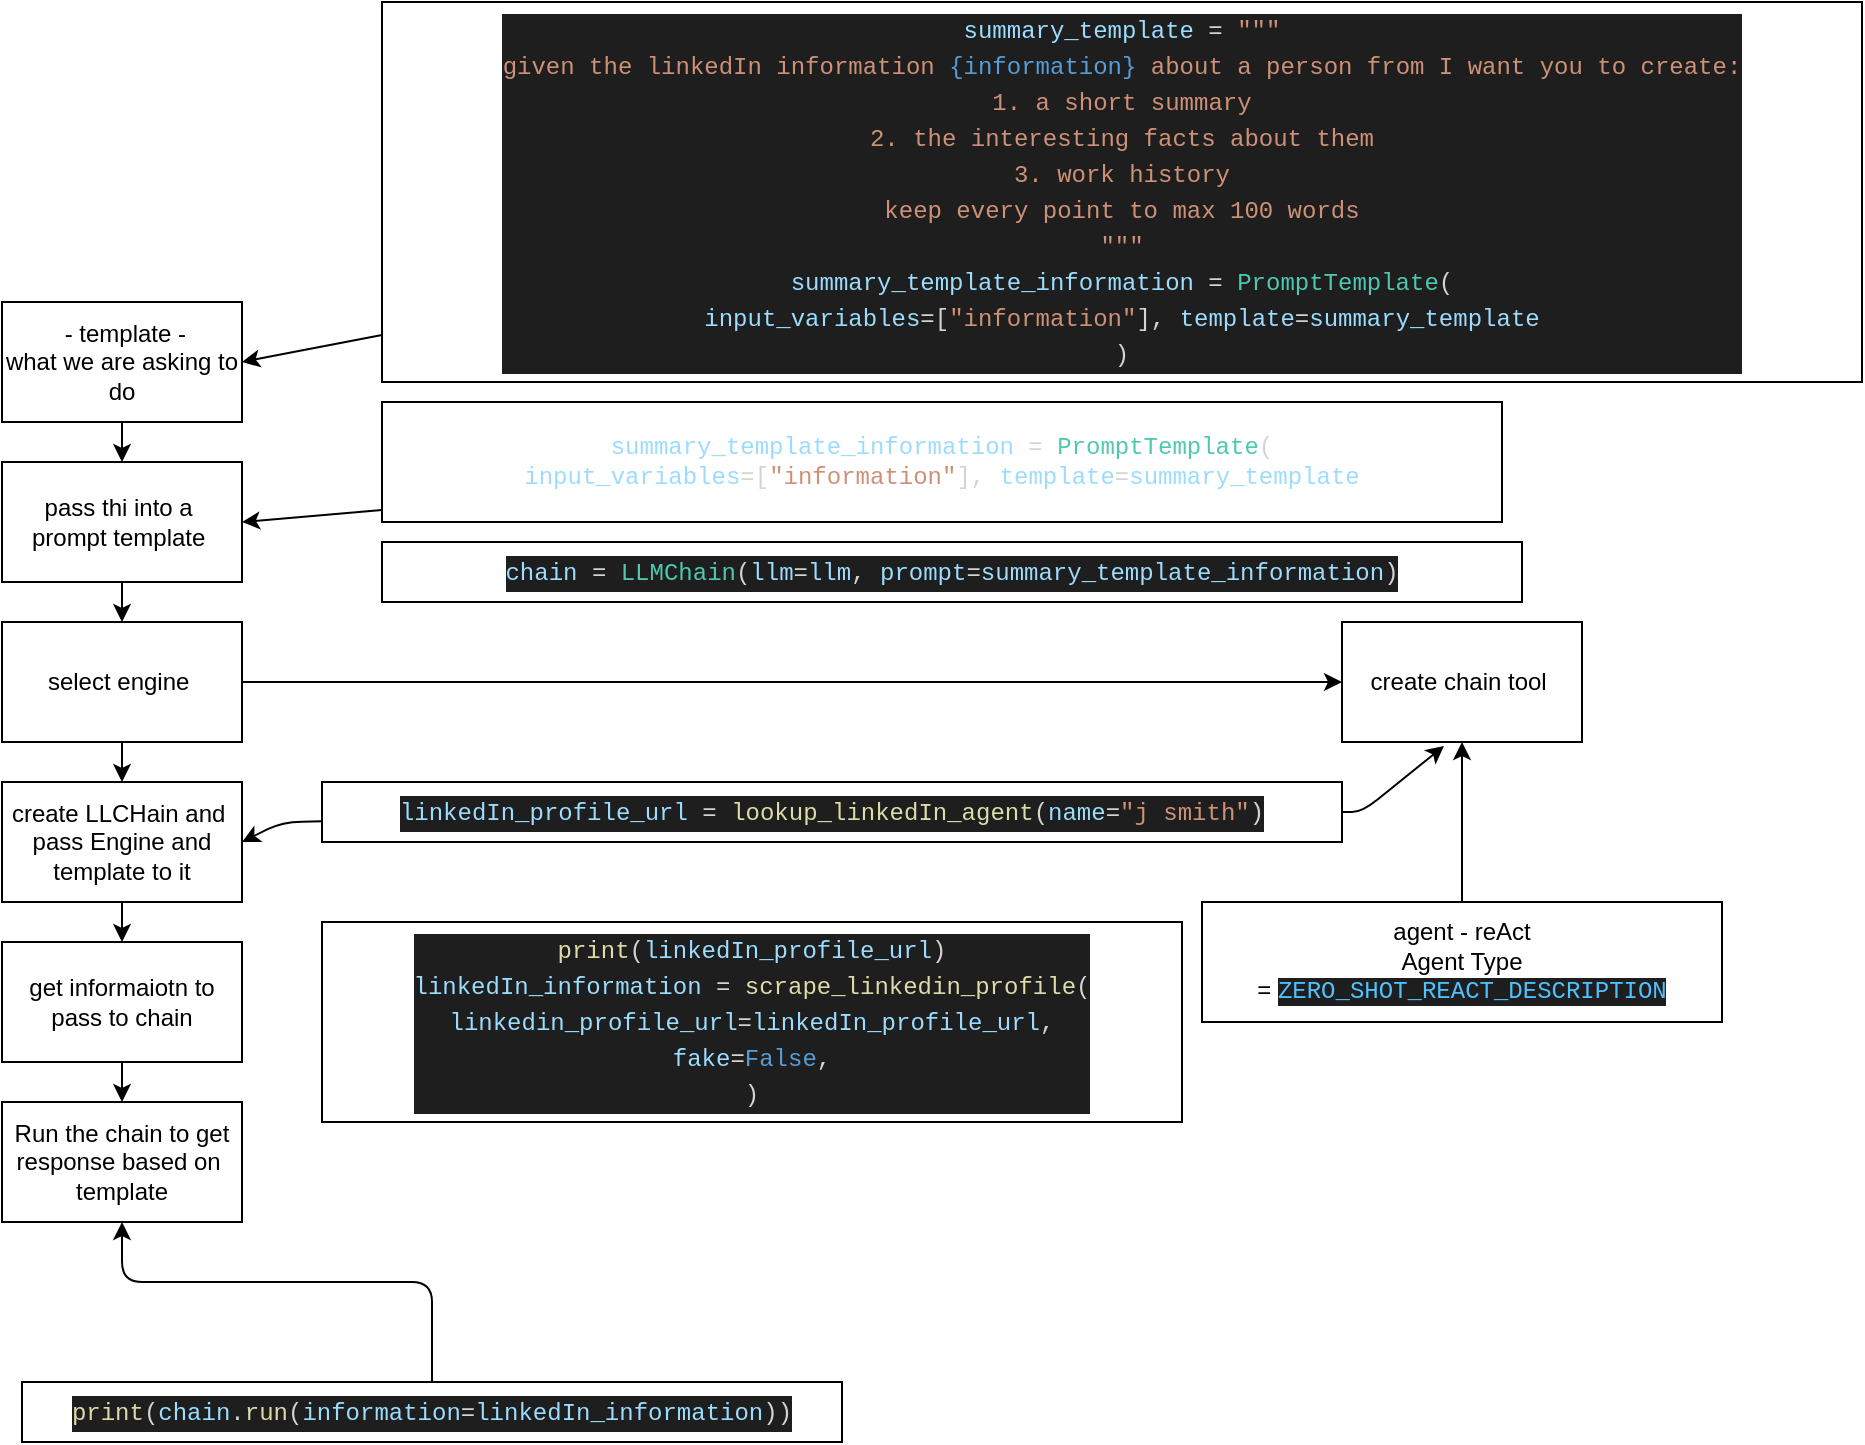 <mxfile>
    <diagram id="hiJB7JuD62zbpTZAgT0Y" name="Page-1">
        <mxGraphModel dx="640" dy="1741" grid="1" gridSize="10" guides="1" tooltips="1" connect="1" arrows="1" fold="1" page="1" pageScale="1" pageWidth="827" pageHeight="1169" math="0" shadow="0">
            <root>
                <mxCell id="0"/>
                <mxCell id="1" parent="0"/>
                <mxCell id="8" style="edgeStyle=none;html=1;" parent="1" source="2" target="3" edge="1">
                    <mxGeometry relative="1" as="geometry"/>
                </mxCell>
                <mxCell id="2" value="&amp;nbsp;- template - &lt;br&gt;what we are asking to do" style="rounded=0;whiteSpace=wrap;html=1;" parent="1" vertex="1">
                    <mxGeometry x="60" y="70" width="120" height="60" as="geometry"/>
                </mxCell>
                <mxCell id="9" style="edgeStyle=none;html=1;entryX=0.5;entryY=0;entryDx=0;entryDy=0;" parent="1" source="3" target="4" edge="1">
                    <mxGeometry relative="1" as="geometry"/>
                </mxCell>
                <mxCell id="3" value="pass thi into a&amp;nbsp;&lt;br&gt;prompt template&amp;nbsp;" style="rounded=0;whiteSpace=wrap;html=1;" parent="1" vertex="1">
                    <mxGeometry x="60" y="150" width="120" height="60" as="geometry"/>
                </mxCell>
                <mxCell id="10" style="edgeStyle=none;html=1;" parent="1" source="4" target="5" edge="1">
                    <mxGeometry relative="1" as="geometry"/>
                </mxCell>
                <mxCell id="14" style="edgeStyle=none;html=1;entryX=0;entryY=0.5;entryDx=0;entryDy=0;" edge="1" parent="1" source="4" target="13">
                    <mxGeometry relative="1" as="geometry"/>
                </mxCell>
                <mxCell id="4" value="select engine&amp;nbsp;" style="rounded=0;whiteSpace=wrap;html=1;" parent="1" vertex="1">
                    <mxGeometry x="60" y="230" width="120" height="60" as="geometry"/>
                </mxCell>
                <mxCell id="11" style="edgeStyle=none;html=1;entryX=0.5;entryY=0;entryDx=0;entryDy=0;" parent="1" source="5" target="6" edge="1">
                    <mxGeometry relative="1" as="geometry"/>
                </mxCell>
                <mxCell id="5" value="create LLCHain and&amp;nbsp;&lt;br&gt;pass Engine and template to it" style="rounded=0;whiteSpace=wrap;html=1;" parent="1" vertex="1">
                    <mxGeometry x="60" y="310" width="120" height="60" as="geometry"/>
                </mxCell>
                <mxCell id="12" style="edgeStyle=none;html=1;" parent="1" source="6" target="7" edge="1">
                    <mxGeometry relative="1" as="geometry"/>
                </mxCell>
                <mxCell id="6" value="get informaiotn to pass to chain" style="rounded=0;whiteSpace=wrap;html=1;" parent="1" vertex="1">
                    <mxGeometry x="60" y="390" width="120" height="60" as="geometry"/>
                </mxCell>
                <mxCell id="7" value="Run the chain to get response based on&amp;nbsp;&lt;br&gt;template" style="rounded=0;whiteSpace=wrap;html=1;" parent="1" vertex="1">
                    <mxGeometry x="60" y="470" width="120" height="60" as="geometry"/>
                </mxCell>
                <mxCell id="13" value="create chain tool&amp;nbsp;" style="rounded=0;whiteSpace=wrap;html=1;" vertex="1" parent="1">
                    <mxGeometry x="730" y="230" width="120" height="60" as="geometry"/>
                </mxCell>
                <mxCell id="16" style="edgeStyle=none;html=1;entryX=0.5;entryY=1;entryDx=0;entryDy=0;" edge="1" parent="1" source="15" target="13">
                    <mxGeometry relative="1" as="geometry"/>
                </mxCell>
                <mxCell id="15" value="agent - reAct&lt;br&gt;Agent Type =&amp;nbsp;&lt;span style=&quot;color: rgb(79, 193, 255); background-color: rgb(30, 30, 30); font-family: Menlo, Monaco, &amp;quot;Courier New&amp;quot;, monospace;&quot;&gt;ZERO_SHOT_REACT_DESCRIPTION&lt;/span&gt;" style="rounded=0;whiteSpace=wrap;html=1;" vertex="1" parent="1">
                    <mxGeometry x="660" y="370" width="260" height="60" as="geometry"/>
                </mxCell>
                <mxCell id="19" style="edgeStyle=none;html=1;entryX=1;entryY=0.5;entryDx=0;entryDy=0;" edge="1" parent="1" source="17" target="2">
                    <mxGeometry relative="1" as="geometry"/>
                </mxCell>
                <mxCell id="17" value="&lt;div style=&quot;color: rgb(212, 212, 212); background-color: rgb(30, 30, 30); font-family: Menlo, Monaco, &amp;quot;Courier New&amp;quot;, monospace; line-height: 18px;&quot;&gt;&lt;div&gt;    &lt;span style=&quot;color: #9cdcfe;&quot;&gt;summary_template&lt;/span&gt; = &lt;span style=&quot;color: #ce9178;&quot;&gt;&quot;&quot;&quot;&lt;/span&gt;&lt;/div&gt;&lt;div&gt;&lt;span style=&quot;color: #ce9178;&quot;&gt;    given the linkedIn information &lt;/span&gt;&lt;span style=&quot;color: #569cd6;&quot;&gt;{information}&lt;/span&gt;&lt;span style=&quot;color: #ce9178;&quot;&gt; about a person from I want you to create:&lt;/span&gt;&lt;/div&gt;&lt;div&gt;&lt;span style=&quot;color: #ce9178;&quot;&gt;    1. a short summary&lt;/span&gt;&lt;/div&gt;&lt;div&gt;&lt;span style=&quot;color: #ce9178;&quot;&gt;    2. the interesting facts about them&lt;/span&gt;&lt;/div&gt;&lt;div&gt;&lt;span style=&quot;color: #ce9178;&quot;&gt;    3. work history &lt;/span&gt;&lt;/div&gt;&lt;div&gt;&lt;span style=&quot;color: #ce9178;&quot;&gt;    keep every point to max 100 words&lt;/span&gt;&lt;/div&gt;&lt;div&gt;&lt;span style=&quot;color: #ce9178;&quot;&gt;  &quot;&quot;&quot;&lt;/span&gt;&lt;/div&gt;&lt;div&gt;    &lt;span style=&quot;color: #9cdcfe;&quot;&gt;summary_template_information&lt;/span&gt; = &lt;span style=&quot;color: #4ec9b0;&quot;&gt;PromptTemplate&lt;/span&gt;(&lt;/div&gt;&lt;div&gt;        &lt;span style=&quot;color: #9cdcfe;&quot;&gt;input_variables&lt;/span&gt;=[&lt;span style=&quot;color: #ce9178;&quot;&gt;&quot;information&quot;&lt;/span&gt;], &lt;span style=&quot;color: #9cdcfe;&quot;&gt;template&lt;/span&gt;=&lt;span style=&quot;color: #9cdcfe;&quot;&gt;summary_template&lt;/span&gt;&lt;/div&gt;&lt;div&gt;    )&lt;/div&gt;&lt;/div&gt;" style="rounded=0;whiteSpace=wrap;html=1;" vertex="1" parent="1">
                    <mxGeometry x="250" y="-80" width="740" height="190" as="geometry"/>
                </mxCell>
                <mxCell id="20" style="edgeStyle=none;html=1;entryX=1;entryY=0.5;entryDx=0;entryDy=0;" edge="1" parent="1" source="18" target="3">
                    <mxGeometry relative="1" as="geometry"/>
                </mxCell>
                <mxCell id="18" value="&lt;div style=&quot;color: rgb(212, 212, 212); font-family: Menlo, Monaco, &amp;quot;Courier New&amp;quot;, monospace;&quot;&gt;&lt;span style=&quot;color: rgb(156, 220, 254);&quot;&gt;summary_template_information&lt;/span&gt;&amp;nbsp;=&amp;nbsp;&lt;span style=&quot;color: rgb(78, 201, 176);&quot;&gt;PromptTemplate&lt;/span&gt;(&lt;/div&gt;&lt;div style=&quot;color: rgb(212, 212, 212); font-family: Menlo, Monaco, &amp;quot;Courier New&amp;quot;, monospace;&quot;&gt;&lt;span style=&quot;color: rgb(156, 220, 254);&quot;&gt;input_variables&lt;/span&gt;=[&lt;span style=&quot;color: rgb(206, 145, 120);&quot;&gt;&quot;information&quot;&lt;/span&gt;],&amp;nbsp;&lt;span style=&quot;color: rgb(156, 220, 254);&quot;&gt;template&lt;/span&gt;=&lt;span style=&quot;color: rgb(156, 220, 254);&quot;&gt;summary_template&lt;/span&gt;&lt;/div&gt;" style="rounded=0;whiteSpace=wrap;html=1;" vertex="1" parent="1">
                    <mxGeometry x="250" y="120" width="560" height="60" as="geometry"/>
                </mxCell>
                <mxCell id="21" value="&lt;meta charset=&quot;utf-8&quot;&gt;&lt;div style=&quot;color: rgb(212, 212, 212); background-color: rgb(30, 30, 30); font-family: Menlo, Monaco, &amp;quot;Courier New&amp;quot;, monospace; font-weight: normal; font-size: 12px; line-height: 18px;&quot;&gt;&lt;div&gt;&lt;span style=&quot;color: #9cdcfe;&quot;&gt;chain&lt;/span&gt;&lt;span style=&quot;color: #d4d4d4;&quot;&gt; = &lt;/span&gt;&lt;span style=&quot;color: #4ec9b0;&quot;&gt;LLMChain&lt;/span&gt;&lt;span style=&quot;color: #d4d4d4;&quot;&gt;(&lt;/span&gt;&lt;span style=&quot;color: #9cdcfe;&quot;&gt;llm&lt;/span&gt;&lt;span style=&quot;color: #d4d4d4;&quot;&gt;=&lt;/span&gt;&lt;span style=&quot;color: #9cdcfe;&quot;&gt;llm&lt;/span&gt;&lt;span style=&quot;color: #d4d4d4;&quot;&gt;, &lt;/span&gt;&lt;span style=&quot;color: #9cdcfe;&quot;&gt;prompt&lt;/span&gt;&lt;span style=&quot;color: #d4d4d4;&quot;&gt;=&lt;/span&gt;&lt;span style=&quot;color: #9cdcfe;&quot;&gt;summary_template_information&lt;/span&gt;&lt;span style=&quot;color: #d4d4d4;&quot;&gt;)&lt;/span&gt;&lt;/div&gt;&lt;/div&gt;" style="rounded=0;whiteSpace=wrap;html=1;" vertex="1" parent="1">
                    <mxGeometry x="250" y="190" width="570" height="30" as="geometry"/>
                </mxCell>
                <mxCell id="28" style="edgeStyle=none;html=1;entryX=0.5;entryY=1;entryDx=0;entryDy=0;" edge="1" parent="1" source="22" target="7">
                    <mxGeometry relative="1" as="geometry">
                        <Array as="points">
                            <mxPoint x="275" y="560"/>
                            <mxPoint x="120" y="560"/>
                        </Array>
                    </mxGeometry>
                </mxCell>
                <mxCell id="22" value="&lt;div style=&quot;color: rgb(212, 212, 212); background-color: rgb(30, 30, 30); font-family: Menlo, Monaco, &amp;quot;Courier New&amp;quot;, monospace; line-height: 18px;&quot;&gt; &lt;span style=&quot;color: #dcdcaa;&quot;&gt;print&lt;/span&gt;(&lt;span style=&quot;color: #9cdcfe;&quot;&gt;chain&lt;/span&gt;.&lt;span style=&quot;color: #dcdcaa;&quot;&gt;run&lt;/span&gt;(&lt;span style=&quot;color: #9cdcfe;&quot;&gt;information&lt;/span&gt;=&lt;span style=&quot;color: #9cdcfe;&quot;&gt;linkedIn_information&lt;/span&gt;))&lt;/div&gt;" style="rounded=0;whiteSpace=wrap;html=1;" vertex="1" parent="1">
                    <mxGeometry x="70" y="610" width="410" height="30" as="geometry"/>
                </mxCell>
                <mxCell id="26" style="edgeStyle=none;html=1;entryX=1;entryY=0.5;entryDx=0;entryDy=0;" edge="1" parent="1" source="24" target="5">
                    <mxGeometry relative="1" as="geometry">
                        <Array as="points">
                            <mxPoint x="200" y="330"/>
                        </Array>
                    </mxGeometry>
                </mxCell>
                <mxCell id="27" style="edgeStyle=none;html=1;entryX=0.425;entryY=1.033;entryDx=0;entryDy=0;entryPerimeter=0;" edge="1" parent="1" source="24" target="13">
                    <mxGeometry relative="1" as="geometry">
                        <Array as="points">
                            <mxPoint x="740" y="325"/>
                        </Array>
                    </mxGeometry>
                </mxCell>
                <mxCell id="24" value="&lt;div style=&quot;color: rgb(212, 212, 212); background-color: rgb(30, 30, 30); font-family: Menlo, Monaco, &amp;quot;Courier New&amp;quot;, monospace; line-height: 18px;&quot;&gt;&lt;span style=&quot;color: #9cdcfe;&quot;&gt;linkedIn_profile_url&lt;/span&gt; = &lt;span style=&quot;color: #dcdcaa;&quot;&gt;lookup_linkedIn_agent&lt;/span&gt;(&lt;span style=&quot;color: #9cdcfe;&quot;&gt;name&lt;/span&gt;=&lt;span style=&quot;color: #ce9178;&quot;&gt;&quot;j smith&quot;&lt;/span&gt;)&lt;/div&gt;" style="rounded=0;whiteSpace=wrap;html=1;" vertex="1" parent="1">
                    <mxGeometry x="220" y="310" width="510" height="30" as="geometry"/>
                </mxCell>
                <mxCell id="29" value="&lt;div style=&quot;color: rgb(212, 212, 212); background-color: rgb(30, 30, 30); font-family: Menlo, Monaco, &amp;quot;Courier New&amp;quot;, monospace; line-height: 18px;&quot;&gt;&lt;div&gt;    &lt;span style=&quot;color: #dcdcaa;&quot;&gt;print&lt;/span&gt;(&lt;span style=&quot;color: #9cdcfe;&quot;&gt;linkedIn_profile_url&lt;/span&gt;)&lt;/div&gt;&lt;div&gt;    &lt;span style=&quot;color: #9cdcfe;&quot;&gt;linkedIn_information&lt;/span&gt; = &lt;span style=&quot;color: #dcdcaa;&quot;&gt;scrape_linkedin_profile&lt;/span&gt;(&lt;/div&gt;&lt;div&gt;        &lt;span style=&quot;color: #9cdcfe;&quot;&gt;linkedin_profile_url&lt;/span&gt;=&lt;span style=&quot;color: #9cdcfe;&quot;&gt;linkedIn_profile_url&lt;/span&gt;,&lt;/div&gt;&lt;div&gt;        &lt;span style=&quot;color: #9cdcfe;&quot;&gt;fake&lt;/span&gt;=&lt;span style=&quot;color: #569cd6;&quot;&gt;False&lt;/span&gt;,&lt;/div&gt;&lt;div&gt;    )&lt;/div&gt;&lt;/div&gt;" style="rounded=0;whiteSpace=wrap;html=1;" vertex="1" parent="1">
                    <mxGeometry x="220" y="380" width="430" height="100" as="geometry"/>
                </mxCell>
            </root>
        </mxGraphModel>
    </diagram>
</mxfile>
